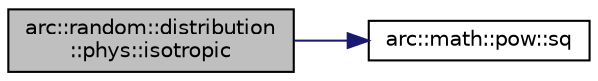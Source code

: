 digraph "arc::random::distribution::phys::isotropic"
{
  bgcolor="transparent";
  edge [fontname="Helvetica",fontsize="10",labelfontname="Helvetica",labelfontsize="10"];
  node [fontname="Helvetica",fontsize="10",shape=record];
  rankdir="LR";
  Node4 [label="arc::random::distribution\l::phys::isotropic",height=0.2,width=0.4,color="black", fillcolor="grey75", style="filled", fontcolor="black"];
  Node4 -> Node5 [color="midnightblue",fontsize="10",style="solid",fontname="Helvetica"];
  Node5 [label="arc::math::pow::sq",height=0.2,width=0.4,color="black",URL="$namespacearc_1_1math_1_1pow.html#a673982111327d6a2597e9a381009ce4d"];
}
